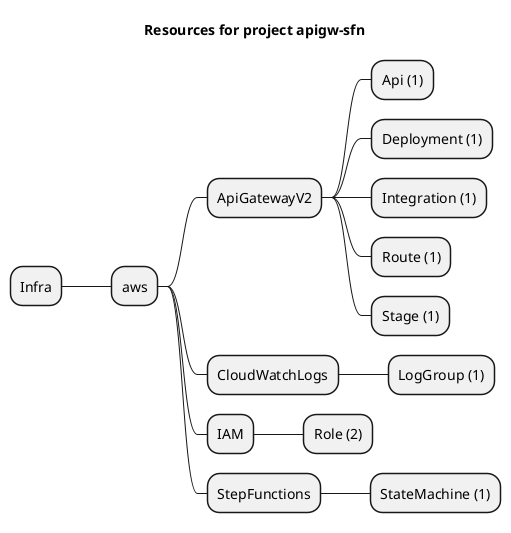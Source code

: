 @startmindmap
title Resources for project apigw-sfn
skinparam monochrome true
+ Infra
++ aws
+++ ApiGatewayV2
++++ Api (1)
++++ Deployment (1)
++++ Integration (1)
++++ Route (1)
++++ Stage (1)
+++ CloudWatchLogs
++++ LogGroup (1)
+++ IAM
++++ Role (2)
+++ StepFunctions
++++ StateMachine (1)
@endmindmap